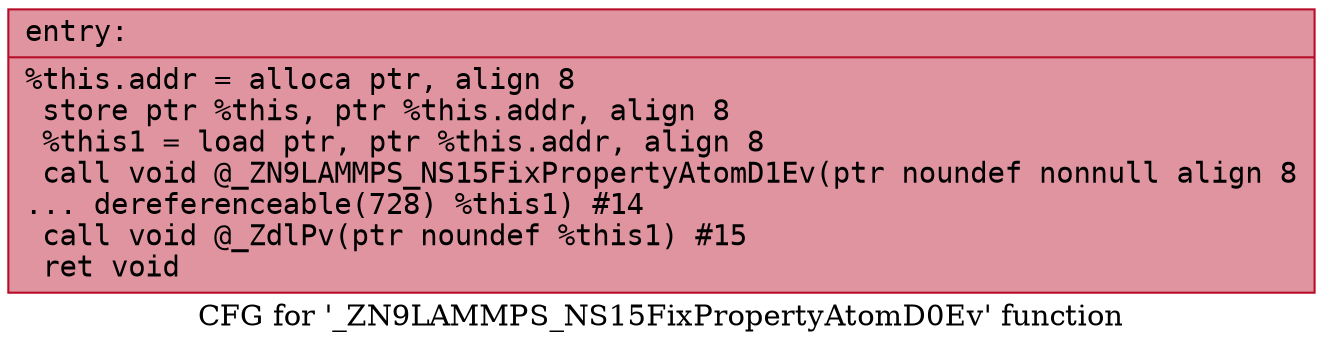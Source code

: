 digraph "CFG for '_ZN9LAMMPS_NS15FixPropertyAtomD0Ev' function" {
	label="CFG for '_ZN9LAMMPS_NS15FixPropertyAtomD0Ev' function";

	Node0x561c27494f30 [shape=record,color="#b70d28ff", style=filled, fillcolor="#b70d2870" fontname="Courier",label="{entry:\l|  %this.addr = alloca ptr, align 8\l  store ptr %this, ptr %this.addr, align 8\l  %this1 = load ptr, ptr %this.addr, align 8\l  call void @_ZN9LAMMPS_NS15FixPropertyAtomD1Ev(ptr noundef nonnull align 8\l... dereferenceable(728) %this1) #14\l  call void @_ZdlPv(ptr noundef %this1) #15\l  ret void\l}"];
}
